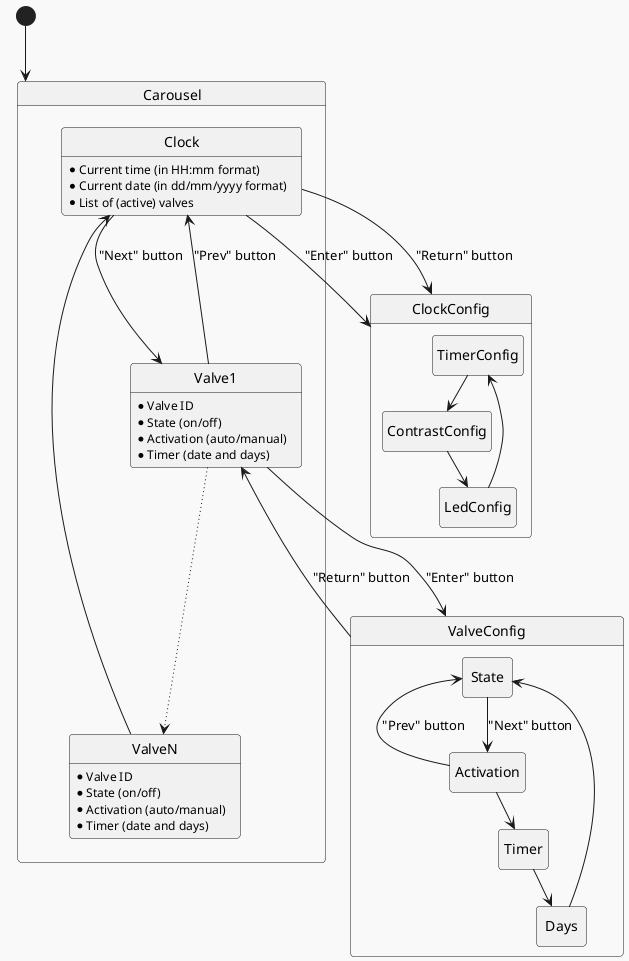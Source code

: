 @startuml
!theme mars
hide empty description

  [*] --> Carousel

  state Carousel {
    Clock: * Current time (in HH:mm format)
    Clock: * Current date (in dd/mm/yyyy format)
    Clock: * List of (active) valves

    Valve1: * Valve ID
    Valve1: * State (on/off)
    Valve1: * Activation (auto/manual)
    Valve1: * Timer (date and days)

    ValveN: * Valve ID
    ValveN: * State (on/off)
    ValveN: * Activation (auto/manual)
    ValveN: * Timer (date and days)

    Clock --> Valve1 : "Next" button
    Clock <-- Valve1 : "Prev" button
    Valve1 -[dotted]-> ValveN
    ValveN --> Clock
  }

  state ClockConfig {
    Clock --> ClockConfig : "Enter" button
    Clock --> ClockConfig : "Return" button
    
    TimerConfig --> ContrastConfig
    ContrastConfig --> LedConfig
    LedConfig --> TimerConfig
  }

  state ValveConfig {
    Valve1 --> ValveConfig : "Enter" button
    Valve1 <-- ValveConfig : "Return" button

    State --> Activation : "Next" button
    State <-- Activation : "Prev" button
    Activation --> Timer
    Timer --> Days
    Days --> State
  }

@enduml